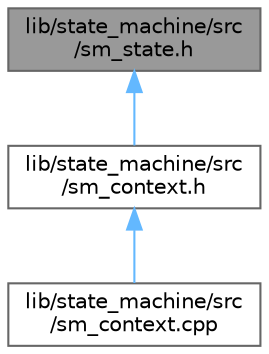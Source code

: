 digraph "lib/state_machine/src/sm_state.h"
{
 // LATEX_PDF_SIZE
  bgcolor="transparent";
  edge [fontname=Helvetica,fontsize=10,labelfontname=Helvetica,labelfontsize=10];
  node [fontname=Helvetica,fontsize=10,shape=box,height=0.2,width=0.4];
  Node1 [id="Node000001",label="lib/state_machine/src\l/sm_state.h",height=0.2,width=0.4,color="gray40", fillcolor="grey60", style="filled", fontcolor="black",tooltip=" "];
  Node1 -> Node2 [id="edge3_Node000001_Node000002",dir="back",color="steelblue1",style="solid",tooltip=" "];
  Node2 [id="Node000002",label="lib/state_machine/src\l/sm_context.h",height=0.2,width=0.4,color="grey40", fillcolor="white", style="filled",URL="$sm__context_8h.html",tooltip=" "];
  Node2 -> Node3 [id="edge4_Node000002_Node000003",dir="back",color="steelblue1",style="solid",tooltip=" "];
  Node3 [id="Node000003",label="lib/state_machine/src\l/sm_context.cpp",height=0.2,width=0.4,color="grey40", fillcolor="white", style="filled",URL="$sm__context_8cpp.html",tooltip=" "];
}
